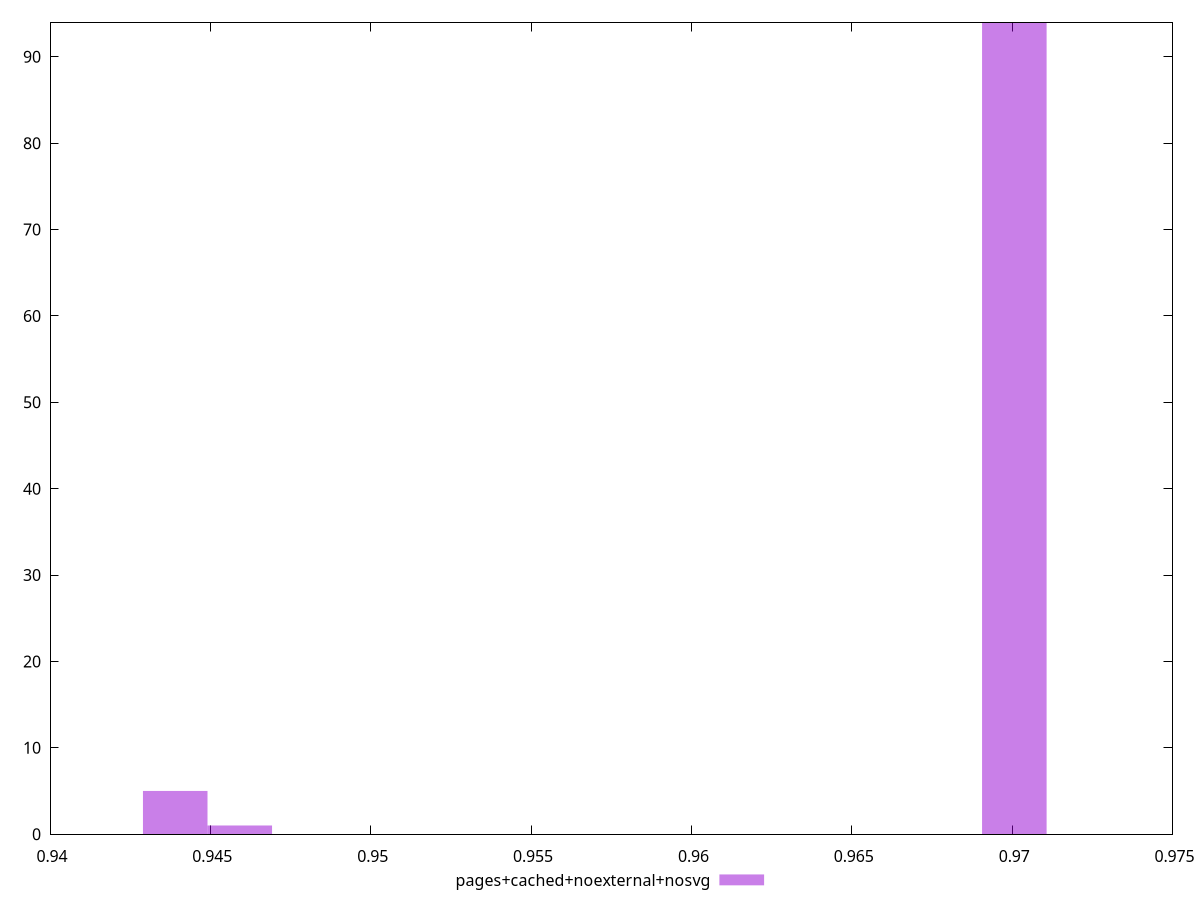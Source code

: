 $_pagesCachedNoexternalNosvg <<EOF
0.9700684267286531 94
0.9439047554683367 5
0.9459173455652842 1
EOF
set key outside below
set terminal pngcairo
set output "report_00004_2020-11-02T20-21-41.718Z/first-contentful-paint/pages+cached+noexternal+nosvg//hist.png"
set yrange [0:94]
set boxwidth 0.002012590096947413
set style fill transparent solid 0.5 noborder
plot $_pagesCachedNoexternalNosvg title "pages+cached+noexternal+nosvg" with boxes ,